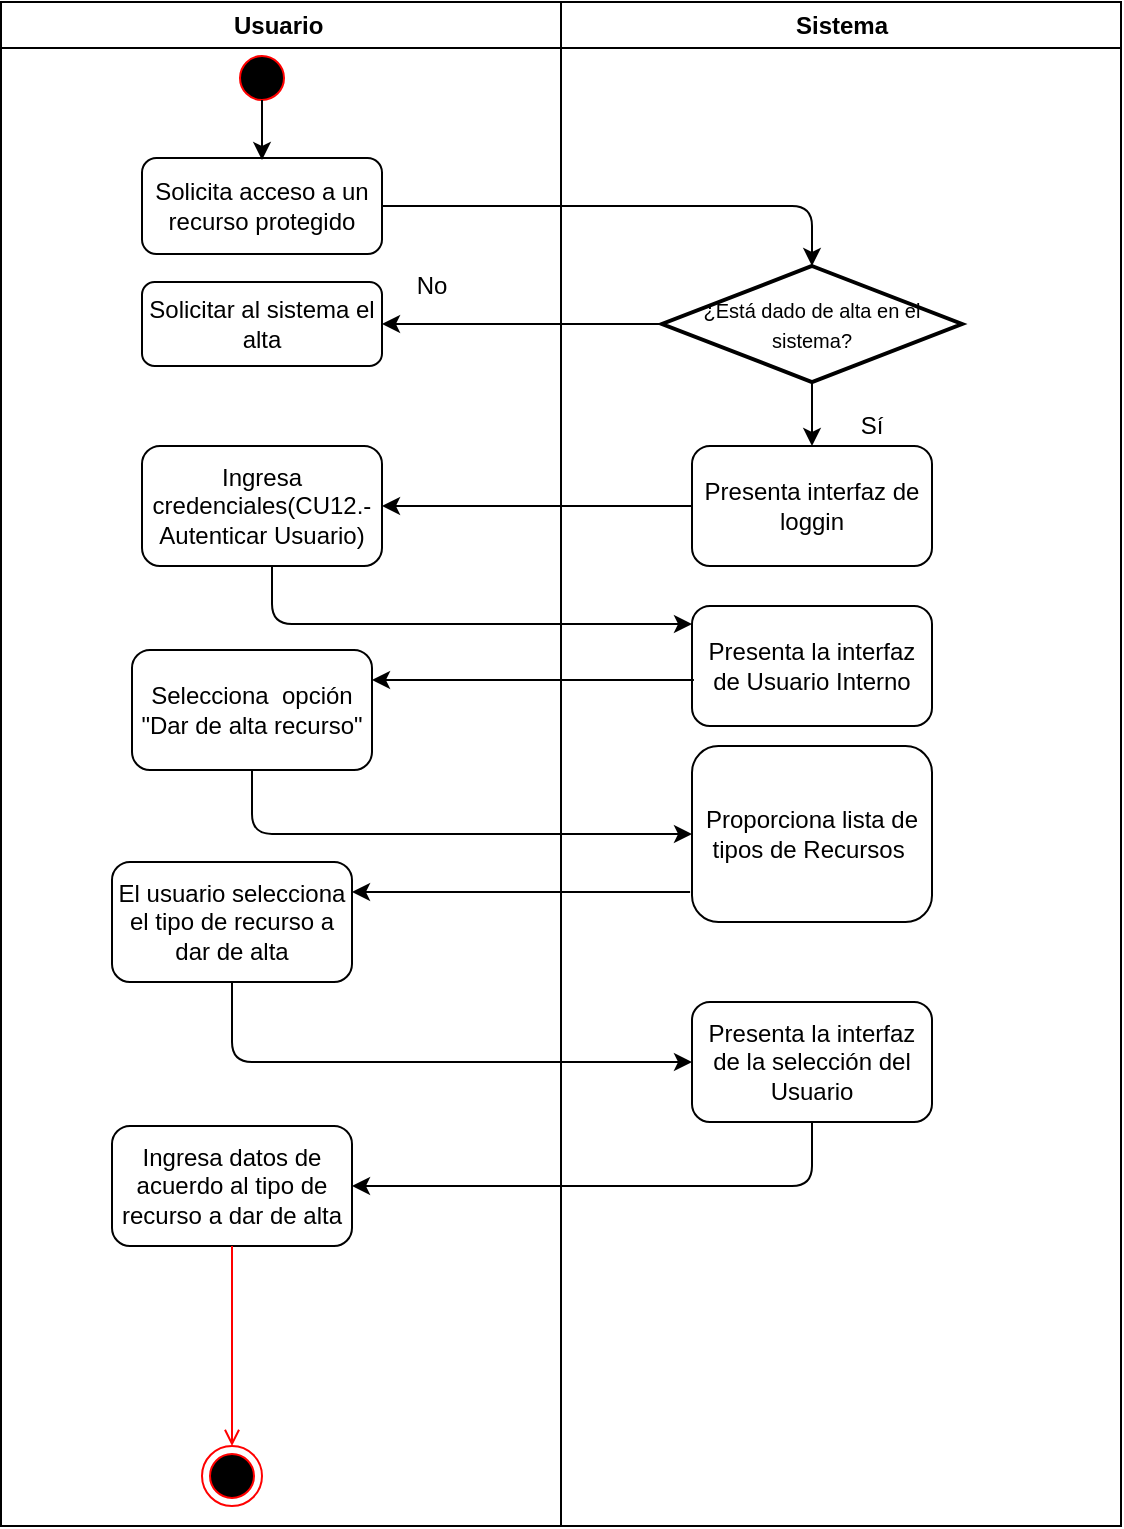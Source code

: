 <mxfile version="13.2.2" type="device"><diagram name="Page-1" id="e7e014a7-5840-1c2e-5031-d8a46d1fe8dd"><mxGraphModel dx="1422" dy="825" grid="1" gridSize="10" guides="1" tooltips="1" connect="1" arrows="1" fold="1" page="1" pageScale="1" pageWidth="1169" pageHeight="826" background="#ffffff" math="0" shadow="0"><root><mxCell id="0"/><mxCell id="1" parent="0"/><mxCell id="2" value="Usuario " style="swimlane;whiteSpace=wrap" parent="1" vertex="1"><mxGeometry x="164.5" y="128" width="280" height="762" as="geometry"><mxRectangle x="164.5" y="128" width="120" height="23" as="alternateBounds"/></mxGeometry></mxCell><mxCell id="13" value="" style="ellipse;shape=startState;fillColor=#000000;strokeColor=#ff0000;" parent="2" vertex="1"><mxGeometry x="115.5" y="23" width="30" height="30" as="geometry"/></mxCell><mxCell id="ngAgdN4DTbvRj9AKVFA4-47" value="Solicita acceso a un recurso protegido" style="rounded=1;whiteSpace=wrap;html=1;" parent="2" vertex="1"><mxGeometry x="70.5" y="78" width="120" height="48" as="geometry"/></mxCell><mxCell id="ngAgdN4DTbvRj9AKVFA4-52" value="Ingresa credenciales(CU12.- Autenticar Usuario)" style="rounded=1;whiteSpace=wrap;html=1;" parent="2" vertex="1"><mxGeometry x="70.5" y="222" width="120" height="60" as="geometry"/></mxCell><mxCell id="ngAgdN4DTbvRj9AKVFA4-56" value="Selecciona&amp;nbsp; opción &quot;Dar de alta recurso&quot;" style="rounded=1;whiteSpace=wrap;html=1;" parent="2" vertex="1"><mxGeometry x="65.5" y="324" width="120" height="60" as="geometry"/></mxCell><mxCell id="oktCRmWcCd5L_mqBPKce-39" value="" style="endArrow=classic;html=1;entryX=0.5;entryY=0;entryDx=0;entryDy=0;" edge="1" parent="2"><mxGeometry width="50" height="50" relative="1" as="geometry"><mxPoint x="130.5" y="49" as="sourcePoint"/><mxPoint x="130.5" y="79" as="targetPoint"/></mxGeometry></mxCell><mxCell id="oktCRmWcCd5L_mqBPKce-48" value="Solicitar al sistema el alta" style="rounded=1;whiteSpace=wrap;html=1;" vertex="1" parent="2"><mxGeometry x="70.5" y="140" width="120" height="42" as="geometry"/></mxCell><mxCell id="oktCRmWcCd5L_mqBPKce-49" value="No" style="text;html=1;strokeColor=none;fillColor=none;align=center;verticalAlign=middle;whiteSpace=wrap;rounded=0;" vertex="1" parent="2"><mxGeometry x="195.5" y="132" width="40" height="20" as="geometry"/></mxCell><mxCell id="ngAgdN4DTbvRj9AKVFA4-60" value="El usuario selecciona el tipo de recurso a dar de alta" style="rounded=1;whiteSpace=wrap;html=1;" parent="2" vertex="1"><mxGeometry x="55.5" y="430" width="120" height="60" as="geometry"/></mxCell><mxCell id="oktCRmWcCd5L_mqBPKce-53" value="Ingresa datos de acuerdo al tipo de recurso a dar de alta" style="rounded=1;whiteSpace=wrap;html=1;" vertex="1" parent="2"><mxGeometry x="55.5" y="562" width="120" height="60" as="geometry"/></mxCell><mxCell id="38" value="" style="ellipse;shape=endState;fillColor=#000000;strokeColor=#ff0000" parent="2" vertex="1"><mxGeometry x="100.5" y="722" width="30" height="30" as="geometry"/></mxCell><mxCell id="39" value="" style="endArrow=open;strokeColor=#FF0000;endFill=1;rounded=0;exitX=0.5;exitY=1;exitDx=0;exitDy=0;" parent="2" target="38" edge="1" source="oktCRmWcCd5L_mqBPKce-53"><mxGeometry relative="1" as="geometry"><mxPoint x="705" y="455" as="sourcePoint"/></mxGeometry></mxCell><mxCell id="3" value="Sistema" style="swimlane;whiteSpace=wrap" parent="1" vertex="1"><mxGeometry x="444.5" y="128" width="280" height="762" as="geometry"/></mxCell><mxCell id="ngAgdN4DTbvRj9AKVFA4-50" value="Presenta interfaz de loggin" style="rounded=1;whiteSpace=wrap;html=1;" parent="3" vertex="1"><mxGeometry x="65.5" y="222" width="120" height="60" as="geometry"/></mxCell><mxCell id="ngAgdN4DTbvRj9AKVFA4-54" value="Presenta la interfaz de Usuario Interno" style="rounded=1;whiteSpace=wrap;html=1;" parent="3" vertex="1"><mxGeometry x="65.5" y="302" width="120" height="60" as="geometry"/></mxCell><mxCell id="ngAgdN4DTbvRj9AKVFA4-58" value="Proporciona lista de tipos de Recursos&amp;nbsp;" style="rounded=1;whiteSpace=wrap;html=1;" parent="3" vertex="1"><mxGeometry x="65.5" y="372" width="120" height="88" as="geometry"/></mxCell><mxCell id="oktCRmWcCd5L_mqBPKce-40" value="&lt;font style=&quot;font-size: 10px&quot;&gt;¿Está dado de alta en el sistema?&lt;/font&gt;" style="strokeWidth=2;html=1;shape=mxgraph.flowchart.decision;whiteSpace=wrap;" vertex="1" parent="3"><mxGeometry x="50.5" y="132" width="150" height="58" as="geometry"/></mxCell><mxCell id="oktCRmWcCd5L_mqBPKce-42" value="" style="endArrow=classic;html=1;exitX=0.5;exitY=1;exitDx=0;exitDy=0;exitPerimeter=0;" edge="1" parent="3" source="oktCRmWcCd5L_mqBPKce-40" target="ngAgdN4DTbvRj9AKVFA4-50"><mxGeometry width="50" height="50" relative="1" as="geometry"><mxPoint x="65.5" y="182" as="sourcePoint"/><mxPoint x="115.5" y="132" as="targetPoint"/></mxGeometry></mxCell><mxCell id="oktCRmWcCd5L_mqBPKce-43" value="Sí" style="text;html=1;strokeColor=none;fillColor=none;align=center;verticalAlign=middle;whiteSpace=wrap;rounded=0;" vertex="1" parent="3"><mxGeometry x="135.5" y="202" width="40" height="20" as="geometry"/></mxCell><mxCell id="oktCRmWcCd5L_mqBPKce-51" value="Presenta la interfaz de la selección del Usuario" style="rounded=1;whiteSpace=wrap;html=1;" vertex="1" parent="3"><mxGeometry x="65.5" y="500" width="120" height="60" as="geometry"/></mxCell><mxCell id="ngAgdN4DTbvRj9AKVFA4-55" value="" style="endArrow=classic;html=1;entryX=0;entryY=0.15;entryDx=0;entryDy=0;entryPerimeter=0;" parent="1" target="ngAgdN4DTbvRj9AKVFA4-54" edge="1"><mxGeometry width="50" height="50" relative="1" as="geometry"><mxPoint x="300" y="410" as="sourcePoint"/><mxPoint x="500" y="453" as="targetPoint"/><Array as="points"><mxPoint x="300" y="439"/></Array></mxGeometry></mxCell><mxCell id="ngAgdN4DTbvRj9AKVFA4-57" value="" style="endArrow=classic;html=1;entryX=1;entryY=0.25;entryDx=0;entryDy=0;exitX=0.008;exitY=0.617;exitDx=0;exitDy=0;exitPerimeter=0;" parent="1" source="ngAgdN4DTbvRj9AKVFA4-54" target="ngAgdN4DTbvRj9AKVFA4-56" edge="1"><mxGeometry width="50" height="50" relative="1" as="geometry"><mxPoint x="520" y="400" as="sourcePoint"/><mxPoint x="660" y="410" as="targetPoint"/></mxGeometry></mxCell><mxCell id="ngAgdN4DTbvRj9AKVFA4-59" value="" style="endArrow=classic;html=1;exitX=0.5;exitY=1;exitDx=0;exitDy=0;" parent="1" source="ngAgdN4DTbvRj9AKVFA4-56" target="ngAgdN4DTbvRj9AKVFA4-58" edge="1"><mxGeometry width="50" height="50" relative="1" as="geometry"><mxPoint x="80" y="540" as="sourcePoint"/><mxPoint x="660" y="410" as="targetPoint"/><Array as="points"><mxPoint x="290" y="544"/></Array></mxGeometry></mxCell><mxCell id="ngAgdN4DTbvRj9AKVFA4-61" value="" style="endArrow=classic;html=1;exitX=-0.008;exitY=0.83;exitDx=0;exitDy=0;exitPerimeter=0;entryX=1;entryY=0.25;entryDx=0;entryDy=0;" parent="1" source="ngAgdN4DTbvRj9AKVFA4-58" target="ngAgdN4DTbvRj9AKVFA4-60" edge="1"><mxGeometry width="50" height="50" relative="1" as="geometry"><mxPoint x="610" y="460" as="sourcePoint"/><mxPoint x="340" y="570" as="targetPoint"/></mxGeometry></mxCell><mxCell id="oktCRmWcCd5L_mqBPKce-46" value="" style="endArrow=classic;html=1;exitX=1;exitY=0.5;exitDx=0;exitDy=0;" edge="1" parent="1" source="ngAgdN4DTbvRj9AKVFA4-47" target="oktCRmWcCd5L_mqBPKce-40"><mxGeometry width="50" height="50" relative="1" as="geometry"><mxPoint x="480" y="520" as="sourcePoint"/><mxPoint x="790" y="230" as="targetPoint"/><Array as="points"><mxPoint x="570" y="230"/></Array></mxGeometry></mxCell><mxCell id="oktCRmWcCd5L_mqBPKce-47" value="" style="endArrow=classic;html=1;exitX=0;exitY=0.5;exitDx=0;exitDy=0;exitPerimeter=0;entryX=1;entryY=0.5;entryDx=0;entryDy=0;" edge="1" parent="1" source="oktCRmWcCd5L_mqBPKce-40" target="oktCRmWcCd5L_mqBPKce-48"><mxGeometry width="50" height="50" relative="1" as="geometry"><mxPoint x="340" y="330" as="sourcePoint"/><mxPoint x="360" y="289" as="targetPoint"/></mxGeometry></mxCell><mxCell id="oktCRmWcCd5L_mqBPKce-50" value="" style="endArrow=classic;html=1;exitX=0;exitY=0.5;exitDx=0;exitDy=0;" edge="1" parent="1" source="ngAgdN4DTbvRj9AKVFA4-50" target="ngAgdN4DTbvRj9AKVFA4-52"><mxGeometry width="50" height="50" relative="1" as="geometry"><mxPoint x="370" y="420" as="sourcePoint"/><mxPoint x="420" y="370" as="targetPoint"/></mxGeometry></mxCell><mxCell id="oktCRmWcCd5L_mqBPKce-52" value="" style="endArrow=classic;html=1;" edge="1" parent="1" source="ngAgdN4DTbvRj9AKVFA4-60" target="oktCRmWcCd5L_mqBPKce-51"><mxGeometry width="50" height="50" relative="1" as="geometry"><mxPoint x="60" y="658" as="sourcePoint"/><mxPoint x="390" y="650" as="targetPoint"/><Array as="points"><mxPoint x="280" y="658"/></Array></mxGeometry></mxCell><mxCell id="oktCRmWcCd5L_mqBPKce-54" value="" style="endArrow=classic;html=1;entryX=1;entryY=0.5;entryDx=0;entryDy=0;" edge="1" parent="1" source="oktCRmWcCd5L_mqBPKce-51" target="oktCRmWcCd5L_mqBPKce-53"><mxGeometry width="50" height="50" relative="1" as="geometry"><mxPoint x="800" y="720" as="sourcePoint"/><mxPoint x="490" y="660" as="targetPoint"/><Array as="points"><mxPoint x="570" y="720"/></Array></mxGeometry></mxCell></root></mxGraphModel></diagram></mxfile>